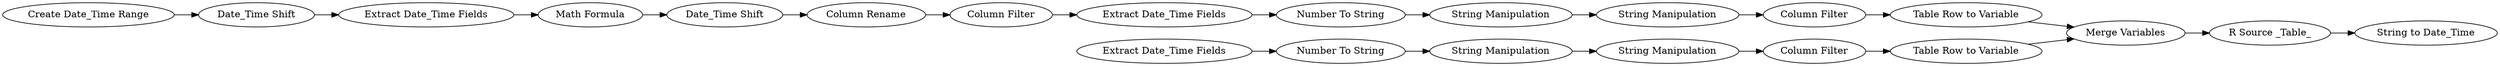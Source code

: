 digraph {
	24 -> 26
	21 -> 23
	7 -> 8
	14 -> 16
	13 -> 14
	12 -> 13
	25 -> 26
	26 -> 1
	16 -> 18
	9 -> 6
	8 -> 12
	22 -> 24
	15 -> 17
	19 -> 22
	6 -> 7
	20 -> 15
	17 -> 19
	23 -> 25
	18 -> 21
	1 -> 3
	4 -> 9
	7 [label="Math Formula"]
	9 [label="Date_Time Shift"]
	18 [label="String Manipulation"]
	21 [label="String Manipulation"]
	26 [label="Merge Variables"]
	8 [label="Date_Time Shift"]
	17 [label="String Manipulation"]
	3 [label="String to Date_Time"]
	19 [label="String Manipulation"]
	24 [label="Table Row to Variable"]
	6 [label="Extract Date_Time Fields"]
	15 [label="Number To String"]
	25 [label="Table Row to Variable"]
	12 [label="Column Rename"]
	16 [label="Number To String"]
	1 [label="R Source _Table_"]
	22 [label="Column Filter"]
	23 [label="Column Filter"]
	4 [label="Create Date_Time Range"]
	14 [label="Extract Date_Time Fields"]
	13 [label="Column Filter"]
	20 [label="Extract Date_Time Fields"]
	rankdir=LR
}
